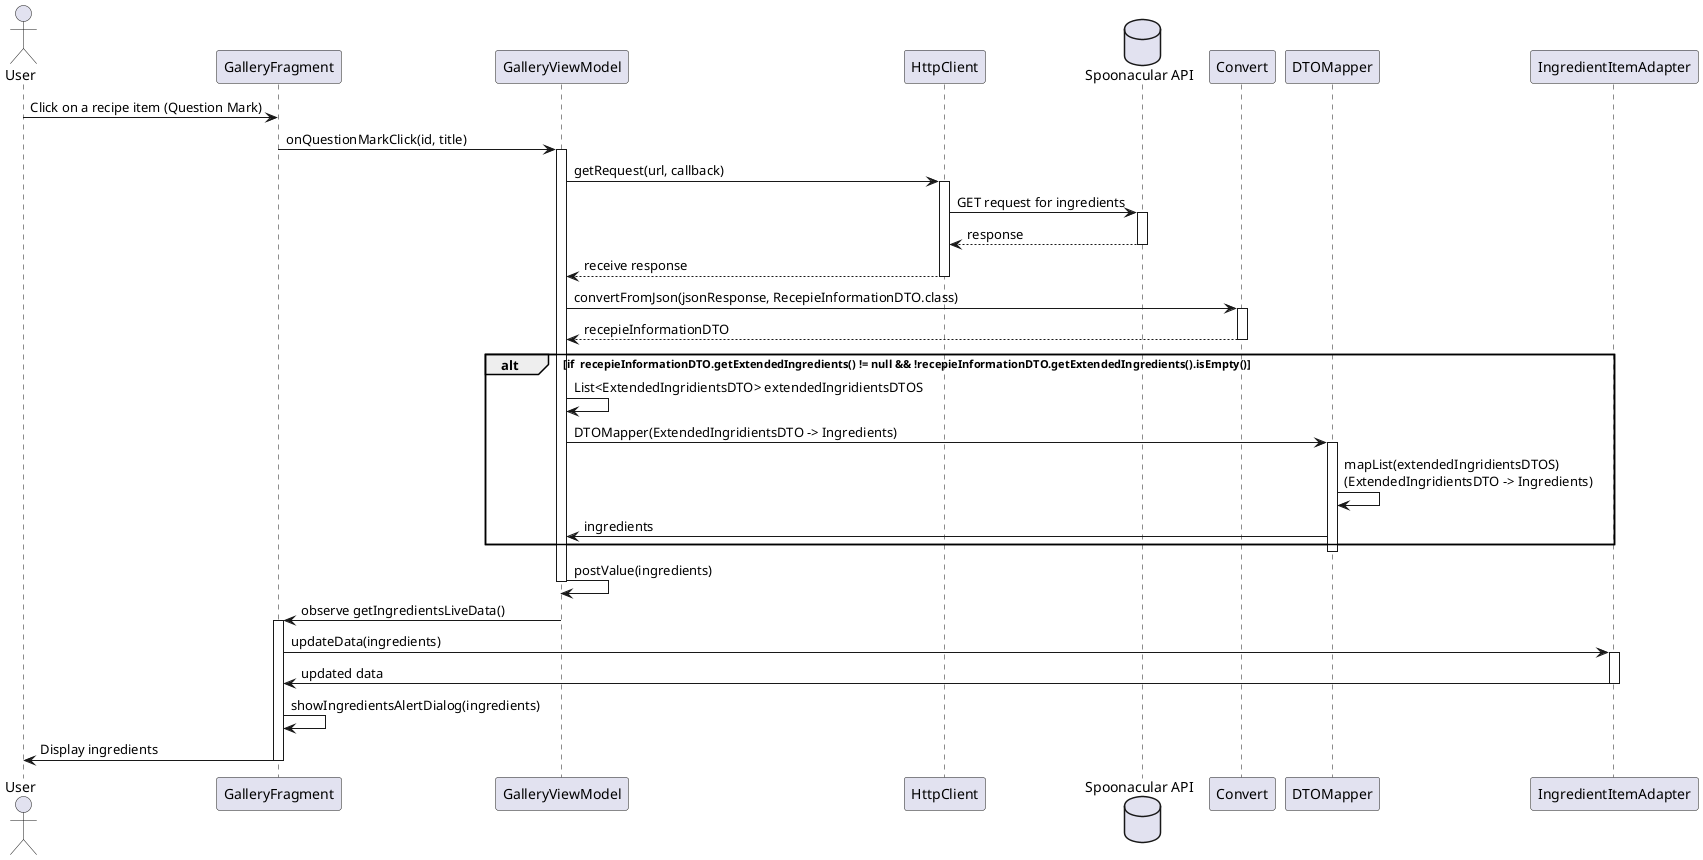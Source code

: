 @startuml
actor User as User
participant "GalleryFragment" as GalleryFragment
participant "GalleryViewModel" as GalleryViewModel
participant "HttpClient" as HttpClient
database "Spoonacular API" as Server
participant "Convert" as Convert
participant "DTOMapper" as DTOMapper
participant "IngredientItemAdapter" as IngredientItemAdapter

User -> GalleryFragment: Click on a recipe item (Question Mark)
GalleryFragment -> GalleryViewModel: onQuestionMarkClick(id, title)
activate GalleryViewModel
GalleryViewModel -> HttpClient: getRequest(url, callback)
activate HttpClient
HttpClient -> Server: GET request for ingredients
activate Server
Server --> HttpClient: response
deactivate Server
HttpClient --> GalleryViewModel: receive response
deactivate HttpClient
GalleryViewModel -> Convert: convertFromJson(jsonResponse, RecepieInformationDTO.class)
activate Convert
Convert --> GalleryViewModel: recepieInformationDTO
deactivate Convert
alt if  recepieInformationDTO.getExtendedIngredients() != null && !recepieInformationDTO.getExtendedIngredients().isEmpty()
GalleryViewModel->GalleryViewModel:  List<ExtendedIngridientsDTO> extendedIngridientsDTOS
GalleryViewModel -> DTOMapper: DTOMapper(ExtendedIngridientsDTO -> Ingredients)
activate DTOMapper
DTOMapper -> DTOMapper: mapList(extendedIngridientsDTOS)\n(ExtendedIngridientsDTO -> Ingredients)
DTOMapper -> GalleryViewModel: ingredients
end
deactivate DTOMapper
GalleryViewModel -> GalleryViewModel: postValue(ingredients)
deactivate GalleryViewModel
GalleryViewModel -> GalleryFragment: observe getIngredientsLiveData()
activate GalleryFragment
GalleryFragment -> IngredientItemAdapter: updateData(ingredients)
activate IngredientItemAdapter
IngredientItemAdapter -> GalleryFragment: updated data
deactivate IngredientItemAdapter
GalleryFragment -> GalleryFragment: showIngredientsAlertDialog(ingredients)
GalleryFragment -> User: Display ingredients
deactivate GalleryFragment
@enduml
